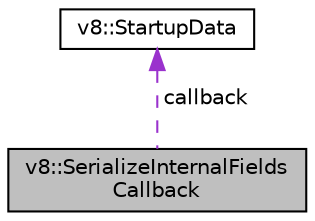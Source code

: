 digraph "v8::SerializeInternalFieldsCallback"
{
  edge [fontname="Helvetica",fontsize="10",labelfontname="Helvetica",labelfontsize="10"];
  node [fontname="Helvetica",fontsize="10",shape=record];
  Node1 [label="v8::SerializeInternalFields\lCallback",height=0.2,width=0.4,color="black", fillcolor="grey75", style="filled", fontcolor="black"];
  Node2 -> Node1 [dir="back",color="darkorchid3",fontsize="10",style="dashed",label=" callback" ,fontname="Helvetica"];
  Node2 [label="v8::StartupData",height=0.2,width=0.4,color="black", fillcolor="white", style="filled",URL="$classv8_1_1StartupData.html"];
}

